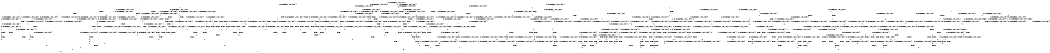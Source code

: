 digraph BCG {
size = "7, 10.5";
center = TRUE;
node [shape = circle];
0 [peripheries = 2];
0 -> 1 [label = "EX !0 !ATOMIC_EXCH_BRANCH (1, +1, TRUE, +0, 3, TRUE) !{0}"];
0 -> 2 [label = "EX !2 !ATOMIC_EXCH_BRANCH (1, +1, TRUE, +1, 1, FALSE) !{0}"];
0 -> 3 [label = "EX !1 !ATOMIC_EXCH_BRANCH (1, +0, TRUE, +0, 1, TRUE) !{0}"];
0 -> 4 [label = "EX !0 !ATOMIC_EXCH_BRANCH (1, +1, TRUE, +0, 3, TRUE) !{0}"];
1 -> 5 [label = "EX !2 !ATOMIC_EXCH_BRANCH (1, +1, TRUE, +1, 1, TRUE) !{0}"];
1 -> 6 [label = "EX !1 !ATOMIC_EXCH_BRANCH (1, +0, TRUE, +0, 1, FALSE) !{0}"];
1 -> 7 [label = "TERMINATE !0"];
2 -> 8 [label = "EX !0 !ATOMIC_EXCH_BRANCH (1, +1, TRUE, +0, 3, FALSE) !{0}"];
2 -> 9 [label = "EX !1 !ATOMIC_EXCH_BRANCH (1, +0, TRUE, +0, 1, FALSE) !{0}"];
2 -> 10 [label = "TERMINATE !2"];
2 -> 11 [label = "EX !0 !ATOMIC_EXCH_BRANCH (1, +1, TRUE, +0, 3, FALSE) !{0}"];
3 -> 3 [label = "EX !1 !ATOMIC_EXCH_BRANCH (1, +0, TRUE, +0, 1, TRUE) !{0}"];
3 -> 12 [label = "EX !0 !ATOMIC_EXCH_BRANCH (1, +1, TRUE, +0, 3, TRUE) !{0}"];
3 -> 13 [label = "EX !2 !ATOMIC_EXCH_BRANCH (1, +1, TRUE, +1, 1, FALSE) !{0}"];
3 -> 14 [label = "EX !0 !ATOMIC_EXCH_BRANCH (1, +1, TRUE, +0, 3, TRUE) !{0}"];
4 -> 15 [label = "EX !2 !ATOMIC_EXCH_BRANCH (1, +1, TRUE, +1, 1, TRUE) !{0}"];
4 -> 16 [label = "EX !1 !ATOMIC_EXCH_BRANCH (1, +0, TRUE, +0, 1, FALSE) !{0}"];
4 -> 17 [label = "TERMINATE !0"];
5 -> 5 [label = "EX !2 !ATOMIC_EXCH_BRANCH (1, +1, TRUE, +1, 1, TRUE) !{0}"];
5 -> 18 [label = "EX !1 !ATOMIC_EXCH_BRANCH (1, +0, TRUE, +0, 1, FALSE) !{0}"];
5 -> 19 [label = "TERMINATE !0"];
6 -> 20 [label = "EX !2 !ATOMIC_EXCH_BRANCH (1, +1, TRUE, +1, 1, FALSE) !{0}"];
6 -> 21 [label = "TERMINATE !0"];
6 -> 22 [label = "TERMINATE !1"];
7 -> 23 [label = "EX !1 !ATOMIC_EXCH_BRANCH (1, +0, TRUE, +0, 1, FALSE) !{1}"];
7 -> 24 [label = "EX !2 !ATOMIC_EXCH_BRANCH (1, +1, TRUE, +1, 1, TRUE) !{1}"];
7 -> 25 [label = "EX !1 !ATOMIC_EXCH_BRANCH (1, +0, TRUE, +0, 1, FALSE) !{1}"];
8 -> 26 [label = "EX !0 !ATOMIC_EXCH_BRANCH (1, +0, TRUE, +1, 1, TRUE) !{0}"];
8 -> 27 [label = "EX !1 !ATOMIC_EXCH_BRANCH (1, +0, TRUE, +0, 1, FALSE) !{0}"];
8 -> 28 [label = "TERMINATE !2"];
8 -> 29 [label = "EX !0 !ATOMIC_EXCH_BRANCH (1, +0, TRUE, +1, 1, TRUE) !{0}"];
9 -> 20 [label = "EX !0 !ATOMIC_EXCH_BRANCH (1, +1, TRUE, +0, 3, TRUE) !{0}"];
9 -> 30 [label = "TERMINATE !2"];
9 -> 31 [label = "TERMINATE !1"];
9 -> 32 [label = "EX !0 !ATOMIC_EXCH_BRANCH (1, +1, TRUE, +0, 3, TRUE) !{0}"];
10 -> 33 [label = "EX !0 !ATOMIC_EXCH_BRANCH (1, +1, TRUE, +0, 3, FALSE) !{0}"];
10 -> 34 [label = "EX !1 !ATOMIC_EXCH_BRANCH (1, +0, TRUE, +0, 1, FALSE) !{0}"];
10 -> 35 [label = "EX !0 !ATOMIC_EXCH_BRANCH (1, +1, TRUE, +0, 3, FALSE) !{0}"];
11 -> 36 [label = "EX !1 !ATOMIC_EXCH_BRANCH (1, +0, TRUE, +0, 1, FALSE) !{0}"];
11 -> 37 [label = "TERMINATE !2"];
11 -> 29 [label = "EX !0 !ATOMIC_EXCH_BRANCH (1, +0, TRUE, +1, 1, TRUE) !{0}"];
12 -> 6 [label = "EX !1 !ATOMIC_EXCH_BRANCH (1, +0, TRUE, +0, 1, FALSE) !{0}"];
12 -> 38 [label = "EX !2 !ATOMIC_EXCH_BRANCH (1, +1, TRUE, +1, 1, TRUE) !{0}"];
12 -> 39 [label = "TERMINATE !0"];
13 -> 9 [label = "EX !1 !ATOMIC_EXCH_BRANCH (1, +0, TRUE, +0, 1, FALSE) !{0}"];
13 -> 40 [label = "EX !0 !ATOMIC_EXCH_BRANCH (1, +1, TRUE, +0, 3, FALSE) !{0}"];
13 -> 41 [label = "TERMINATE !2"];
13 -> 42 [label = "EX !0 !ATOMIC_EXCH_BRANCH (1, +1, TRUE, +0, 3, FALSE) !{0}"];
14 -> 16 [label = "EX !1 !ATOMIC_EXCH_BRANCH (1, +0, TRUE, +0, 1, FALSE) !{0}"];
14 -> 43 [label = "EX !2 !ATOMIC_EXCH_BRANCH (1, +1, TRUE, +1, 1, TRUE) !{0}"];
14 -> 44 [label = "TERMINATE !0"];
15 -> 15 [label = "EX !2 !ATOMIC_EXCH_BRANCH (1, +1, TRUE, +1, 1, TRUE) !{0}"];
15 -> 45 [label = "EX !1 !ATOMIC_EXCH_BRANCH (1, +0, TRUE, +0, 1, FALSE) !{0}"];
15 -> 46 [label = "TERMINATE !0"];
16 -> 32 [label = "EX !2 !ATOMIC_EXCH_BRANCH (1, +1, TRUE, +1, 1, FALSE) !{0}"];
16 -> 47 [label = "TERMINATE !0"];
16 -> 48 [label = "TERMINATE !1"];
17 -> 49 [label = "EX !1 !ATOMIC_EXCH_BRANCH (1, +0, TRUE, +0, 1, FALSE) !{1}"];
17 -> 50 [label = "EX !2 !ATOMIC_EXCH_BRANCH (1, +1, TRUE, +1, 1, TRUE) !{1}"];
18 -> 20 [label = "EX !2 !ATOMIC_EXCH_BRANCH (1, +1, TRUE, +1, 1, FALSE) !{0}"];
18 -> 51 [label = "TERMINATE !0"];
18 -> 52 [label = "TERMINATE !1"];
19 -> 24 [label = "EX !2 !ATOMIC_EXCH_BRANCH (1, +1, TRUE, +1, 1, TRUE) !{1}"];
19 -> 53 [label = "EX !1 !ATOMIC_EXCH_BRANCH (1, +0, TRUE, +0, 1, FALSE) !{1}"];
19 -> 54 [label = "EX !1 !ATOMIC_EXCH_BRANCH (1, +0, TRUE, +0, 1, FALSE) !{1}"];
20 -> 55 [label = "TERMINATE !0"];
20 -> 56 [label = "TERMINATE !2"];
20 -> 57 [label = "TERMINATE !1"];
21 -> 58 [label = "EX !2 !ATOMIC_EXCH_BRANCH (1, +1, TRUE, +1, 1, FALSE) !{1}"];
21 -> 59 [label = "TERMINATE !1"];
22 -> 60 [label = "EX !2 !ATOMIC_EXCH_BRANCH (1, +1, TRUE, +1, 1, FALSE) !{0}"];
22 -> 61 [label = "TERMINATE !0"];
23 -> 58 [label = "EX !2 !ATOMIC_EXCH_BRANCH (1, +1, TRUE, +1, 1, FALSE) !{1}"];
23 -> 59 [label = "TERMINATE !1"];
24 -> 24 [label = "EX !2 !ATOMIC_EXCH_BRANCH (1, +1, TRUE, +1, 1, TRUE) !{1}"];
24 -> 53 [label = "EX !1 !ATOMIC_EXCH_BRANCH (1, +0, TRUE, +0, 1, FALSE) !{1}"];
24 -> 54 [label = "EX !1 !ATOMIC_EXCH_BRANCH (1, +0, TRUE, +0, 1, FALSE) !{1}"];
25 -> 62 [label = "EX !2 !ATOMIC_EXCH_BRANCH (1, +1, TRUE, +1, 1, FALSE) !{1}"];
25 -> 63 [label = "TERMINATE !1"];
26 -> 64 [label = "EX !0 !ATOMIC_EXCH_BRANCH (1, +1, TRUE, +0, 3, TRUE) !{0}"];
26 -> 65 [label = "EX !1 !ATOMIC_EXCH_BRANCH (1, +0, TRUE, +0, 1, TRUE) !{0}"];
26 -> 66 [label = "TERMINATE !2"];
26 -> 67 [label = "EX !0 !ATOMIC_EXCH_BRANCH (1, +1, TRUE, +0, 3, TRUE) !{0}"];
27 -> 68 [label = "EX !0 !ATOMIC_EXCH_BRANCH (1, +0, TRUE, +1, 1, FALSE) !{0}"];
27 -> 69 [label = "TERMINATE !2"];
27 -> 70 [label = "TERMINATE !1"];
27 -> 71 [label = "EX !0 !ATOMIC_EXCH_BRANCH (1, +0, TRUE, +1, 1, FALSE) !{0}"];
28 -> 72 [label = "EX !0 !ATOMIC_EXCH_BRANCH (1, +0, TRUE, +1, 1, TRUE) !{0}"];
28 -> 73 [label = "EX !1 !ATOMIC_EXCH_BRANCH (1, +0, TRUE, +0, 1, FALSE) !{0}"];
28 -> 74 [label = "EX !0 !ATOMIC_EXCH_BRANCH (1, +0, TRUE, +1, 1, TRUE) !{0}"];
29 -> 75 [label = "EX !1 !ATOMIC_EXCH_BRANCH (1, +0, TRUE, +0, 1, TRUE) !{0}"];
29 -> 76 [label = "TERMINATE !2"];
29 -> 67 [label = "EX !0 !ATOMIC_EXCH_BRANCH (1, +1, TRUE, +0, 3, TRUE) !{0}"];
30 -> 77 [label = "EX !0 !ATOMIC_EXCH_BRANCH (1, +1, TRUE, +0, 3, TRUE) !{0}"];
30 -> 78 [label = "TERMINATE !1"];
30 -> 79 [label = "EX !0 !ATOMIC_EXCH_BRANCH (1, +1, TRUE, +0, 3, TRUE) !{0}"];
31 -> 60 [label = "EX !0 !ATOMIC_EXCH_BRANCH (1, +1, TRUE, +0, 3, TRUE) !{0}"];
31 -> 80 [label = "TERMINATE !2"];
31 -> 81 [label = "EX !0 !ATOMIC_EXCH_BRANCH (1, +1, TRUE, +0, 3, TRUE) !{0}"];
32 -> 82 [label = "TERMINATE !0"];
32 -> 83 [label = "TERMINATE !2"];
32 -> 84 [label = "TERMINATE !1"];
33 -> 72 [label = "EX !0 !ATOMIC_EXCH_BRANCH (1, +0, TRUE, +1, 1, TRUE) !{0}"];
33 -> 73 [label = "EX !1 !ATOMIC_EXCH_BRANCH (1, +0, TRUE, +0, 1, FALSE) !{0}"];
33 -> 74 [label = "EX !0 !ATOMIC_EXCH_BRANCH (1, +0, TRUE, +1, 1, TRUE) !{0}"];
34 -> 77 [label = "EX !0 !ATOMIC_EXCH_BRANCH (1, +1, TRUE, +0, 3, TRUE) !{0}"];
34 -> 78 [label = "TERMINATE !1"];
34 -> 79 [label = "EX !0 !ATOMIC_EXCH_BRANCH (1, +1, TRUE, +0, 3, TRUE) !{0}"];
35 -> 85 [label = "EX !1 !ATOMIC_EXCH_BRANCH (1, +0, TRUE, +0, 1, FALSE) !{0}"];
35 -> 74 [label = "EX !0 !ATOMIC_EXCH_BRANCH (1, +0, TRUE, +1, 1, TRUE) !{0}"];
36 -> 86 [label = "TERMINATE !2"];
36 -> 87 [label = "TERMINATE !1"];
36 -> 71 [label = "EX !0 !ATOMIC_EXCH_BRANCH (1, +0, TRUE, +1, 1, FALSE) !{0}"];
37 -> 85 [label = "EX !1 !ATOMIC_EXCH_BRANCH (1, +0, TRUE, +0, 1, FALSE) !{0}"];
37 -> 74 [label = "EX !0 !ATOMIC_EXCH_BRANCH (1, +0, TRUE, +1, 1, TRUE) !{0}"];
38 -> 18 [label = "EX !1 !ATOMIC_EXCH_BRANCH (1, +0, TRUE, +0, 1, FALSE) !{0}"];
38 -> 38 [label = "EX !2 !ATOMIC_EXCH_BRANCH (1, +1, TRUE, +1, 1, TRUE) !{0}"];
38 -> 88 [label = "TERMINATE !0"];
39 -> 23 [label = "EX !1 !ATOMIC_EXCH_BRANCH (1, +0, TRUE, +0, 1, FALSE) !{1}"];
39 -> 89 [label = "EX !2 !ATOMIC_EXCH_BRANCH (1, +1, TRUE, +1, 1, TRUE) !{1}"];
39 -> 25 [label = "EX !1 !ATOMIC_EXCH_BRANCH (1, +0, TRUE, +0, 1, FALSE) !{1}"];
40 -> 90 [label = "EX !0 !ATOMIC_EXCH_BRANCH (1, +0, TRUE, +1, 1, TRUE) !{0}"];
40 -> 27 [label = "EX !1 !ATOMIC_EXCH_BRANCH (1, +0, TRUE, +0, 1, FALSE) !{0}"];
40 -> 91 [label = "TERMINATE !2"];
40 -> 92 [label = "EX !0 !ATOMIC_EXCH_BRANCH (1, +0, TRUE, +1, 1, TRUE) !{0}"];
41 -> 34 [label = "EX !1 !ATOMIC_EXCH_BRANCH (1, +0, TRUE, +0, 1, FALSE) !{0}"];
41 -> 93 [label = "EX !0 !ATOMIC_EXCH_BRANCH (1, +1, TRUE, +0, 3, FALSE) !{0}"];
41 -> 94 [label = "EX !0 !ATOMIC_EXCH_BRANCH (1, +1, TRUE, +0, 3, FALSE) !{0}"];
42 -> 36 [label = "EX !1 !ATOMIC_EXCH_BRANCH (1, +0, TRUE, +0, 1, FALSE) !{0}"];
42 -> 95 [label = "TERMINATE !2"];
42 -> 92 [label = "EX !0 !ATOMIC_EXCH_BRANCH (1, +0, TRUE, +1, 1, TRUE) !{0}"];
43 -> 45 [label = "EX !1 !ATOMIC_EXCH_BRANCH (1, +0, TRUE, +0, 1, FALSE) !{0}"];
43 -> 43 [label = "EX !2 !ATOMIC_EXCH_BRANCH (1, +1, TRUE, +1, 1, TRUE) !{0}"];
43 -> 96 [label = "TERMINATE !0"];
44 -> 49 [label = "EX !1 !ATOMIC_EXCH_BRANCH (1, +0, TRUE, +0, 1, FALSE) !{1}"];
44 -> 97 [label = "EX !2 !ATOMIC_EXCH_BRANCH (1, +1, TRUE, +1, 1, TRUE) !{1}"];
45 -> 32 [label = "EX !2 !ATOMIC_EXCH_BRANCH (1, +1, TRUE, +1, 1, FALSE) !{0}"];
45 -> 98 [label = "TERMINATE !0"];
45 -> 99 [label = "TERMINATE !1"];
46 -> 50 [label = "EX !2 !ATOMIC_EXCH_BRANCH (1, +1, TRUE, +1, 1, TRUE) !{1}"];
46 -> 100 [label = "EX !1 !ATOMIC_EXCH_BRANCH (1, +0, TRUE, +0, 1, FALSE) !{1}"];
47 -> 101 [label = "EX !2 !ATOMIC_EXCH_BRANCH (1, +1, TRUE, +1, 1, FALSE) !{1}"];
47 -> 102 [label = "TERMINATE !1"];
48 -> 81 [label = "EX !2 !ATOMIC_EXCH_BRANCH (1, +1, TRUE, +1, 1, FALSE) !{0}"];
48 -> 103 [label = "TERMINATE !0"];
49 -> 101 [label = "EX !2 !ATOMIC_EXCH_BRANCH (1, +1, TRUE, +1, 1, FALSE) !{1}"];
49 -> 102 [label = "TERMINATE !1"];
50 -> 50 [label = "EX !2 !ATOMIC_EXCH_BRANCH (1, +1, TRUE, +1, 1, TRUE) !{1}"];
50 -> 100 [label = "EX !1 !ATOMIC_EXCH_BRANCH (1, +0, TRUE, +0, 1, FALSE) !{1}"];
51 -> 58 [label = "EX !2 !ATOMIC_EXCH_BRANCH (1, +1, TRUE, +1, 1, FALSE) !{1}"];
51 -> 104 [label = "TERMINATE !1"];
52 -> 60 [label = "EX !2 !ATOMIC_EXCH_BRANCH (1, +1, TRUE, +1, 1, FALSE) !{0}"];
52 -> 105 [label = "TERMINATE !0"];
53 -> 58 [label = "EX !2 !ATOMIC_EXCH_BRANCH (1, +1, TRUE, +1, 1, FALSE) !{1}"];
53 -> 104 [label = "TERMINATE !1"];
54 -> 62 [label = "EX !2 !ATOMIC_EXCH_BRANCH (1, +1, TRUE, +1, 1, FALSE) !{1}"];
54 -> 106 [label = "TERMINATE !1"];
55 -> 107 [label = "TERMINATE !2"];
55 -> 108 [label = "TERMINATE !1"];
56 -> 109 [label = "TERMINATE !0"];
56 -> 110 [label = "TERMINATE !1"];
57 -> 111 [label = "TERMINATE !0"];
57 -> 112 [label = "TERMINATE !2"];
58 -> 107 [label = "TERMINATE !2"];
58 -> 108 [label = "TERMINATE !1"];
59 -> 113 [label = "EX !2 !ATOMIC_EXCH_BRANCH (1, +1, TRUE, +1, 1, FALSE) !{2}"];
59 -> 114 [label = "EX !2 !ATOMIC_EXCH_BRANCH (1, +1, TRUE, +1, 1, FALSE) !{2}"];
60 -> 111 [label = "TERMINATE !0"];
60 -> 112 [label = "TERMINATE !2"];
61 -> 115 [label = "EX !2 !ATOMIC_EXCH_BRANCH (1, +1, TRUE, +1, 1, FALSE) !{1}"];
62 -> 116 [label = "TERMINATE !2"];
62 -> 117 [label = "TERMINATE !1"];
63 -> 118 [label = "EX !2 !ATOMIC_EXCH_BRANCH (1, +1, TRUE, +1, 1, FALSE) !{2}"];
64 -> 119 [label = "EX !1 !ATOMIC_EXCH_BRANCH (1, +0, TRUE, +0, 1, FALSE) !{0}"];
64 -> 120 [label = "TERMINATE !0"];
64 -> 121 [label = "TERMINATE !2"];
65 -> 122 [label = "EX !0 !ATOMIC_EXCH_BRANCH (1, +1, TRUE, +0, 3, TRUE) !{0}"];
65 -> 65 [label = "EX !1 !ATOMIC_EXCH_BRANCH (1, +0, TRUE, +0, 1, TRUE) !{0}"];
65 -> 123 [label = "TERMINATE !2"];
65 -> 124 [label = "EX !0 !ATOMIC_EXCH_BRANCH (1, +1, TRUE, +0, 3, TRUE) !{0}"];
66 -> 125 [label = "EX !0 !ATOMIC_EXCH_BRANCH (1, +1, TRUE, +0, 3, TRUE) !{0}"];
66 -> 126 [label = "EX !1 !ATOMIC_EXCH_BRANCH (1, +0, TRUE, +0, 1, TRUE) !{0}"];
66 -> 127 [label = "EX !0 !ATOMIC_EXCH_BRANCH (1, +1, TRUE, +0, 3, TRUE) !{0}"];
67 -> 128 [label = "EX !1 !ATOMIC_EXCH_BRANCH (1, +0, TRUE, +0, 1, FALSE) !{0}"];
67 -> 129 [label = "TERMINATE !0"];
67 -> 130 [label = "TERMINATE !2"];
68 -> 131 [label = "TERMINATE !0"];
68 -> 132 [label = "TERMINATE !2"];
68 -> 133 [label = "TERMINATE !1"];
69 -> 134 [label = "EX !0 !ATOMIC_EXCH_BRANCH (1, +0, TRUE, +1, 1, FALSE) !{0}"];
69 -> 135 [label = "TERMINATE !1"];
69 -> 136 [label = "EX !0 !ATOMIC_EXCH_BRANCH (1, +0, TRUE, +1, 1, FALSE) !{0}"];
70 -> 137 [label = "EX !0 !ATOMIC_EXCH_BRANCH (1, +0, TRUE, +1, 1, FALSE) !{0}"];
70 -> 138 [label = "TERMINATE !2"];
70 -> 139 [label = "EX !0 !ATOMIC_EXCH_BRANCH (1, +0, TRUE, +1, 1, FALSE) !{0}"];
71 -> 140 [label = "TERMINATE !0"];
71 -> 141 [label = "TERMINATE !2"];
71 -> 142 [label = "TERMINATE !1"];
72 -> 125 [label = "EX !0 !ATOMIC_EXCH_BRANCH (1, +1, TRUE, +0, 3, TRUE) !{0}"];
72 -> 126 [label = "EX !1 !ATOMIC_EXCH_BRANCH (1, +0, TRUE, +0, 1, TRUE) !{0}"];
72 -> 127 [label = "EX !0 !ATOMIC_EXCH_BRANCH (1, +1, TRUE, +0, 3, TRUE) !{0}"];
73 -> 134 [label = "EX !0 !ATOMIC_EXCH_BRANCH (1, +0, TRUE, +1, 1, FALSE) !{0}"];
73 -> 135 [label = "TERMINATE !1"];
73 -> 136 [label = "EX !0 !ATOMIC_EXCH_BRANCH (1, +0, TRUE, +1, 1, FALSE) !{0}"];
74 -> 143 [label = "EX !1 !ATOMIC_EXCH_BRANCH (1, +0, TRUE, +0, 1, TRUE) !{0}"];
74 -> 127 [label = "EX !0 !ATOMIC_EXCH_BRANCH (1, +1, TRUE, +0, 3, TRUE) !{0}"];
75 -> 75 [label = "EX !1 !ATOMIC_EXCH_BRANCH (1, +0, TRUE, +0, 1, TRUE) !{0}"];
75 -> 144 [label = "TERMINATE !2"];
75 -> 124 [label = "EX !0 !ATOMIC_EXCH_BRANCH (1, +1, TRUE, +0, 3, TRUE) !{0}"];
76 -> 143 [label = "EX !1 !ATOMIC_EXCH_BRANCH (1, +0, TRUE, +0, 1, TRUE) !{0}"];
76 -> 127 [label = "EX !0 !ATOMIC_EXCH_BRANCH (1, +1, TRUE, +0, 3, TRUE) !{0}"];
77 -> 109 [label = "TERMINATE !0"];
77 -> 110 [label = "TERMINATE !1"];
78 -> 145 [label = "EX !0 !ATOMIC_EXCH_BRANCH (1, +1, TRUE, +0, 3, TRUE) !{0}"];
78 -> 146 [label = "EX !0 !ATOMIC_EXCH_BRANCH (1, +1, TRUE, +0, 3, TRUE) !{0}"];
79 -> 147 [label = "TERMINATE !0"];
79 -> 148 [label = "TERMINATE !1"];
80 -> 145 [label = "EX !0 !ATOMIC_EXCH_BRANCH (1, +1, TRUE, +0, 3, TRUE) !{0}"];
80 -> 146 [label = "EX !0 !ATOMIC_EXCH_BRANCH (1, +1, TRUE, +0, 3, TRUE) !{0}"];
81 -> 149 [label = "TERMINATE !0"];
81 -> 150 [label = "TERMINATE !2"];
82 -> 151 [label = "TERMINATE !2"];
82 -> 152 [label = "TERMINATE !1"];
83 -> 147 [label = "TERMINATE !0"];
83 -> 148 [label = "TERMINATE !1"];
84 -> 149 [label = "TERMINATE !0"];
84 -> 150 [label = "TERMINATE !2"];
85 -> 153 [label = "TERMINATE !1"];
85 -> 136 [label = "EX !0 !ATOMIC_EXCH_BRANCH (1, +0, TRUE, +1, 1, FALSE) !{0}"];
86 -> 153 [label = "TERMINATE !1"];
86 -> 136 [label = "EX !0 !ATOMIC_EXCH_BRANCH (1, +0, TRUE, +1, 1, FALSE) !{0}"];
87 -> 154 [label = "TERMINATE !2"];
87 -> 139 [label = "EX !0 !ATOMIC_EXCH_BRANCH (1, +0, TRUE, +1, 1, FALSE) !{0}"];
88 -> 53 [label = "EX !1 !ATOMIC_EXCH_BRANCH (1, +0, TRUE, +0, 1, FALSE) !{1}"];
88 -> 89 [label = "EX !2 !ATOMIC_EXCH_BRANCH (1, +1, TRUE, +1, 1, TRUE) !{1}"];
88 -> 54 [label = "EX !1 !ATOMIC_EXCH_BRANCH (1, +0, TRUE, +0, 1, FALSE) !{1}"];
89 -> 53 [label = "EX !1 !ATOMIC_EXCH_BRANCH (1, +0, TRUE, +0, 1, FALSE) !{1}"];
89 -> 89 [label = "EX !2 !ATOMIC_EXCH_BRANCH (1, +1, TRUE, +1, 1, TRUE) !{1}"];
89 -> 54 [label = "EX !1 !ATOMIC_EXCH_BRANCH (1, +0, TRUE, +0, 1, FALSE) !{1}"];
90 -> 122 [label = "EX !0 !ATOMIC_EXCH_BRANCH (1, +1, TRUE, +0, 3, TRUE) !{0}"];
90 -> 65 [label = "EX !1 !ATOMIC_EXCH_BRANCH (1, +0, TRUE, +0, 1, TRUE) !{0}"];
90 -> 123 [label = "TERMINATE !2"];
90 -> 124 [label = "EX !0 !ATOMIC_EXCH_BRANCH (1, +1, TRUE, +0, 3, TRUE) !{0}"];
91 -> 155 [label = "EX !0 !ATOMIC_EXCH_BRANCH (1, +0, TRUE, +1, 1, TRUE) !{0}"];
91 -> 73 [label = "EX !1 !ATOMIC_EXCH_BRANCH (1, +0, TRUE, +0, 1, FALSE) !{0}"];
91 -> 156 [label = "EX !0 !ATOMIC_EXCH_BRANCH (1, +0, TRUE, +1, 1, TRUE) !{0}"];
92 -> 75 [label = "EX !1 !ATOMIC_EXCH_BRANCH (1, +0, TRUE, +0, 1, TRUE) !{0}"];
92 -> 144 [label = "TERMINATE !2"];
92 -> 124 [label = "EX !0 !ATOMIC_EXCH_BRANCH (1, +1, TRUE, +0, 3, TRUE) !{0}"];
93 -> 155 [label = "EX !0 !ATOMIC_EXCH_BRANCH (1, +0, TRUE, +1, 1, TRUE) !{0}"];
93 -> 73 [label = "EX !1 !ATOMIC_EXCH_BRANCH (1, +0, TRUE, +0, 1, FALSE) !{0}"];
93 -> 156 [label = "EX !0 !ATOMIC_EXCH_BRANCH (1, +0, TRUE, +1, 1, TRUE) !{0}"];
94 -> 85 [label = "EX !1 !ATOMIC_EXCH_BRANCH (1, +0, TRUE, +0, 1, FALSE) !{0}"];
94 -> 156 [label = "EX !0 !ATOMIC_EXCH_BRANCH (1, +0, TRUE, +1, 1, TRUE) !{0}"];
95 -> 85 [label = "EX !1 !ATOMIC_EXCH_BRANCH (1, +0, TRUE, +0, 1, FALSE) !{0}"];
95 -> 156 [label = "EX !0 !ATOMIC_EXCH_BRANCH (1, +0, TRUE, +1, 1, TRUE) !{0}"];
96 -> 100 [label = "EX !1 !ATOMIC_EXCH_BRANCH (1, +0, TRUE, +0, 1, FALSE) !{1}"];
96 -> 97 [label = "EX !2 !ATOMIC_EXCH_BRANCH (1, +1, TRUE, +1, 1, TRUE) !{1}"];
97 -> 100 [label = "EX !1 !ATOMIC_EXCH_BRANCH (1, +0, TRUE, +0, 1, FALSE) !{1}"];
97 -> 97 [label = "EX !2 !ATOMIC_EXCH_BRANCH (1, +1, TRUE, +1, 1, TRUE) !{1}"];
98 -> 101 [label = "EX !2 !ATOMIC_EXCH_BRANCH (1, +1, TRUE, +1, 1, FALSE) !{1}"];
98 -> 157 [label = "TERMINATE !1"];
99 -> 81 [label = "EX !2 !ATOMIC_EXCH_BRANCH (1, +1, TRUE, +1, 1, FALSE) !{0}"];
99 -> 158 [label = "TERMINATE !0"];
100 -> 101 [label = "EX !2 !ATOMIC_EXCH_BRANCH (1, +1, TRUE, +1, 1, FALSE) !{1}"];
100 -> 157 [label = "TERMINATE !1"];
101 -> 151 [label = "TERMINATE !2"];
101 -> 152 [label = "TERMINATE !1"];
102 -> 159 [label = "EX !2 !ATOMIC_EXCH_BRANCH (1, +1, TRUE, +1, 1, FALSE) !{2}"];
103 -> 160 [label = "EX !2 !ATOMIC_EXCH_BRANCH (1, +1, TRUE, +1, 1, FALSE) !{1}"];
104 -> 113 [label = "EX !2 !ATOMIC_EXCH_BRANCH (1, +1, TRUE, +1, 1, FALSE) !{2}"];
104 -> 114 [label = "EX !2 !ATOMIC_EXCH_BRANCH (1, +1, TRUE, +1, 1, FALSE) !{2}"];
105 -> 115 [label = "EX !2 !ATOMIC_EXCH_BRANCH (1, +1, TRUE, +1, 1, FALSE) !{1}"];
106 -> 118 [label = "EX !2 !ATOMIC_EXCH_BRANCH (1, +1, TRUE, +1, 1, FALSE) !{2}"];
107 -> 161 [label = "TERMINATE !1"];
108 -> 162 [label = "TERMINATE !2"];
109 -> 161 [label = "TERMINATE !1"];
110 -> 163 [label = "TERMINATE !0"];
111 -> 164 [label = "TERMINATE !2"];
112 -> 163 [label = "TERMINATE !0"];
113 -> 162 [label = "TERMINATE !2"];
114 -> 165 [label = "TERMINATE !2"];
115 -> 164 [label = "TERMINATE !2"];
116 -> 166 [label = "TERMINATE !1"];
117 -> 167 [label = "TERMINATE !2"];
118 -> 167 [label = "TERMINATE !2"];
119 -> 131 [label = "TERMINATE !0"];
119 -> 132 [label = "TERMINATE !2"];
119 -> 133 [label = "TERMINATE !1"];
120 -> 168 [label = "EX !1 !ATOMIC_EXCH_BRANCH (1, +0, TRUE, +0, 1, FALSE) !{1}"];
120 -> 169 [label = "TERMINATE !2"];
120 -> 170 [label = "EX !1 !ATOMIC_EXCH_BRANCH (1, +0, TRUE, +0, 1, FALSE) !{1}"];
121 -> 171 [label = "EX !1 !ATOMIC_EXCH_BRANCH (1, +0, TRUE, +0, 1, FALSE) !{0}"];
121 -> 172 [label = "TERMINATE !0"];
122 -> 119 [label = "EX !1 !ATOMIC_EXCH_BRANCH (1, +0, TRUE, +0, 1, FALSE) !{0}"];
122 -> 173 [label = "TERMINATE !0"];
122 -> 174 [label = "TERMINATE !2"];
123 -> 175 [label = "EX !0 !ATOMIC_EXCH_BRANCH (1, +1, TRUE, +0, 3, TRUE) !{0}"];
123 -> 126 [label = "EX !1 !ATOMIC_EXCH_BRANCH (1, +0, TRUE, +0, 1, TRUE) !{0}"];
123 -> 176 [label = "EX !0 !ATOMIC_EXCH_BRANCH (1, +1, TRUE, +0, 3, TRUE) !{0}"];
124 -> 128 [label = "EX !1 !ATOMIC_EXCH_BRANCH (1, +0, TRUE, +0, 1, FALSE) !{0}"];
124 -> 177 [label = "TERMINATE !0"];
124 -> 178 [label = "TERMINATE !2"];
125 -> 171 [label = "EX !1 !ATOMIC_EXCH_BRANCH (1, +0, TRUE, +0, 1, FALSE) !{0}"];
125 -> 172 [label = "TERMINATE !0"];
126 -> 175 [label = "EX !0 !ATOMIC_EXCH_BRANCH (1, +1, TRUE, +0, 3, TRUE) !{0}"];
126 -> 126 [label = "EX !1 !ATOMIC_EXCH_BRANCH (1, +0, TRUE, +0, 1, TRUE) !{0}"];
126 -> 176 [label = "EX !0 !ATOMIC_EXCH_BRANCH (1, +1, TRUE, +0, 3, TRUE) !{0}"];
127 -> 179 [label = "EX !1 !ATOMIC_EXCH_BRANCH (1, +0, TRUE, +0, 1, FALSE) !{0}"];
127 -> 180 [label = "TERMINATE !0"];
128 -> 140 [label = "TERMINATE !0"];
128 -> 141 [label = "TERMINATE !2"];
128 -> 142 [label = "TERMINATE !1"];
129 -> 181 [label = "EX !1 !ATOMIC_EXCH_BRANCH (1, +0, TRUE, +0, 1, FALSE) !{1}"];
129 -> 182 [label = "TERMINATE !2"];
130 -> 179 [label = "EX !1 !ATOMIC_EXCH_BRANCH (1, +0, TRUE, +0, 1, FALSE) !{0}"];
130 -> 180 [label = "TERMINATE !0"];
131 -> 183 [label = "TERMINATE !2"];
131 -> 184 [label = "TERMINATE !1"];
132 -> 185 [label = "TERMINATE !0"];
132 -> 186 [label = "TERMINATE !1"];
133 -> 187 [label = "TERMINATE !0"];
133 -> 188 [label = "TERMINATE !2"];
134 -> 185 [label = "TERMINATE !0"];
134 -> 186 [label = "TERMINATE !1"];
135 -> 189 [label = "EX !0 !ATOMIC_EXCH_BRANCH (1, +0, TRUE, +1, 1, FALSE) !{0}"];
135 -> 190 [label = "EX !0 !ATOMIC_EXCH_BRANCH (1, +0, TRUE, +1, 1, FALSE) !{0}"];
136 -> 191 [label = "TERMINATE !0"];
136 -> 192 [label = "TERMINATE !1"];
137 -> 187 [label = "TERMINATE !0"];
137 -> 188 [label = "TERMINATE !2"];
138 -> 189 [label = "EX !0 !ATOMIC_EXCH_BRANCH (1, +0, TRUE, +1, 1, FALSE) !{0}"];
138 -> 190 [label = "EX !0 !ATOMIC_EXCH_BRANCH (1, +0, TRUE, +1, 1, FALSE) !{0}"];
139 -> 193 [label = "TERMINATE !0"];
139 -> 194 [label = "TERMINATE !2"];
140 -> 195 [label = "TERMINATE !2"];
140 -> 196 [label = "TERMINATE !1"];
141 -> 191 [label = "TERMINATE !0"];
141 -> 192 [label = "TERMINATE !1"];
142 -> 193 [label = "TERMINATE !0"];
142 -> 194 [label = "TERMINATE !2"];
143 -> 143 [label = "EX !1 !ATOMIC_EXCH_BRANCH (1, +0, TRUE, +0, 1, TRUE) !{0}"];
143 -> 176 [label = "EX !0 !ATOMIC_EXCH_BRANCH (1, +1, TRUE, +0, 3, TRUE) !{0}"];
144 -> 143 [label = "EX !1 !ATOMIC_EXCH_BRANCH (1, +0, TRUE, +0, 1, TRUE) !{0}"];
144 -> 176 [label = "EX !0 !ATOMIC_EXCH_BRANCH (1, +1, TRUE, +0, 3, TRUE) !{0}"];
145 -> 163 [label = "TERMINATE !0"];
146 -> 197 [label = "TERMINATE !0"];
147 -> 198 [label = "TERMINATE !1"];
148 -> 197 [label = "TERMINATE !0"];
149 -> 199 [label = "TERMINATE !2"];
150 -> 197 [label = "TERMINATE !0"];
151 -> 198 [label = "TERMINATE !1"];
152 -> 200 [label = "TERMINATE !2"];
153 -> 190 [label = "EX !0 !ATOMIC_EXCH_BRANCH (1, +0, TRUE, +1, 1, FALSE) !{0}"];
154 -> 190 [label = "EX !0 !ATOMIC_EXCH_BRANCH (1, +0, TRUE, +1, 1, FALSE) !{0}"];
155 -> 175 [label = "EX !0 !ATOMIC_EXCH_BRANCH (1, +1, TRUE, +0, 3, TRUE) !{0}"];
155 -> 126 [label = "EX !1 !ATOMIC_EXCH_BRANCH (1, +0, TRUE, +0, 1, TRUE) !{0}"];
155 -> 176 [label = "EX !0 !ATOMIC_EXCH_BRANCH (1, +1, TRUE, +0, 3, TRUE) !{0}"];
156 -> 143 [label = "EX !1 !ATOMIC_EXCH_BRANCH (1, +0, TRUE, +0, 1, TRUE) !{0}"];
156 -> 176 [label = "EX !0 !ATOMIC_EXCH_BRANCH (1, +1, TRUE, +0, 3, TRUE) !{0}"];
157 -> 159 [label = "EX !2 !ATOMIC_EXCH_BRANCH (1, +1, TRUE, +1, 1, FALSE) !{2}"];
158 -> 160 [label = "EX !2 !ATOMIC_EXCH_BRANCH (1, +1, TRUE, +1, 1, FALSE) !{1}"];
159 -> 200 [label = "TERMINATE !2"];
160 -> 199 [label = "TERMINATE !2"];
162 -> 201 [label = "exit"];
165 -> 202 [label = "exit"];
167 -> 203 [label = "exit"];
168 -> 183 [label = "TERMINATE !2"];
168 -> 184 [label = "TERMINATE !1"];
169 -> 204 [label = "EX !1 !ATOMIC_EXCH_BRANCH (1, +0, TRUE, +0, 1, FALSE) !{1}"];
169 -> 205 [label = "EX !1 !ATOMIC_EXCH_BRANCH (1, +0, TRUE, +0, 1, FALSE) !{1}"];
170 -> 206 [label = "TERMINATE !2"];
170 -> 207 [label = "TERMINATE !1"];
171 -> 185 [label = "TERMINATE !0"];
171 -> 186 [label = "TERMINATE !1"];
172 -> 204 [label = "EX !1 !ATOMIC_EXCH_BRANCH (1, +0, TRUE, +0, 1, FALSE) !{1}"];
172 -> 205 [label = "EX !1 !ATOMIC_EXCH_BRANCH (1, +0, TRUE, +0, 1, FALSE) !{1}"];
173 -> 168 [label = "EX !1 !ATOMIC_EXCH_BRANCH (1, +0, TRUE, +0, 1, FALSE) !{1}"];
173 -> 208 [label = "TERMINATE !2"];
173 -> 170 [label = "EX !1 !ATOMIC_EXCH_BRANCH (1, +0, TRUE, +0, 1, FALSE) !{1}"];
174 -> 171 [label = "EX !1 !ATOMIC_EXCH_BRANCH (1, +0, TRUE, +0, 1, FALSE) !{0}"];
174 -> 209 [label = "TERMINATE !0"];
175 -> 171 [label = "EX !1 !ATOMIC_EXCH_BRANCH (1, +0, TRUE, +0, 1, FALSE) !{0}"];
175 -> 209 [label = "TERMINATE !0"];
176 -> 179 [label = "EX !1 !ATOMIC_EXCH_BRANCH (1, +0, TRUE, +0, 1, FALSE) !{0}"];
176 -> 210 [label = "TERMINATE !0"];
177 -> 181 [label = "EX !1 !ATOMIC_EXCH_BRANCH (1, +0, TRUE, +0, 1, FALSE) !{1}"];
177 -> 211 [label = "TERMINATE !2"];
178 -> 179 [label = "EX !1 !ATOMIC_EXCH_BRANCH (1, +0, TRUE, +0, 1, FALSE) !{0}"];
178 -> 210 [label = "TERMINATE !0"];
179 -> 191 [label = "TERMINATE !0"];
179 -> 192 [label = "TERMINATE !1"];
180 -> 212 [label = "EX !1 !ATOMIC_EXCH_BRANCH (1, +0, TRUE, +0, 1, FALSE) !{1}"];
181 -> 195 [label = "TERMINATE !2"];
181 -> 196 [label = "TERMINATE !1"];
182 -> 212 [label = "EX !1 !ATOMIC_EXCH_BRANCH (1, +0, TRUE, +0, 1, FALSE) !{1}"];
183 -> 213 [label = "TERMINATE !1"];
184 -> 214 [label = "TERMINATE !2"];
185 -> 213 [label = "TERMINATE !1"];
186 -> 215 [label = "TERMINATE !0"];
187 -> 216 [label = "TERMINATE !2"];
188 -> 215 [label = "TERMINATE !0"];
189 -> 215 [label = "TERMINATE !0"];
190 -> 217 [label = "TERMINATE !0"];
191 -> 218 [label = "TERMINATE !1"];
192 -> 217 [label = "TERMINATE !0"];
193 -> 219 [label = "TERMINATE !2"];
194 -> 217 [label = "TERMINATE !0"];
195 -> 218 [label = "TERMINATE !1"];
196 -> 220 [label = "TERMINATE !2"];
200 -> 221 [label = "exit"];
204 -> 213 [label = "TERMINATE !1"];
205 -> 222 [label = "TERMINATE !1"];
206 -> 222 [label = "TERMINATE !1"];
207 -> 223 [label = "TERMINATE !2"];
208 -> 204 [label = "EX !1 !ATOMIC_EXCH_BRANCH (1, +0, TRUE, +0, 1, FALSE) !{1}"];
208 -> 205 [label = "EX !1 !ATOMIC_EXCH_BRANCH (1, +0, TRUE, +0, 1, FALSE) !{1}"];
209 -> 204 [label = "EX !1 !ATOMIC_EXCH_BRANCH (1, +0, TRUE, +0, 1, FALSE) !{1}"];
209 -> 205 [label = "EX !1 !ATOMIC_EXCH_BRANCH (1, +0, TRUE, +0, 1, FALSE) !{1}"];
210 -> 212 [label = "EX !1 !ATOMIC_EXCH_BRANCH (1, +0, TRUE, +0, 1, FALSE) !{1}"];
211 -> 212 [label = "EX !1 !ATOMIC_EXCH_BRANCH (1, +0, TRUE, +0, 1, FALSE) !{1}"];
212 -> 218 [label = "TERMINATE !1"];
214 -> 201 [label = "exit"];
220 -> 221 [label = "exit"];
223 -> 203 [label = "exit"];
}
